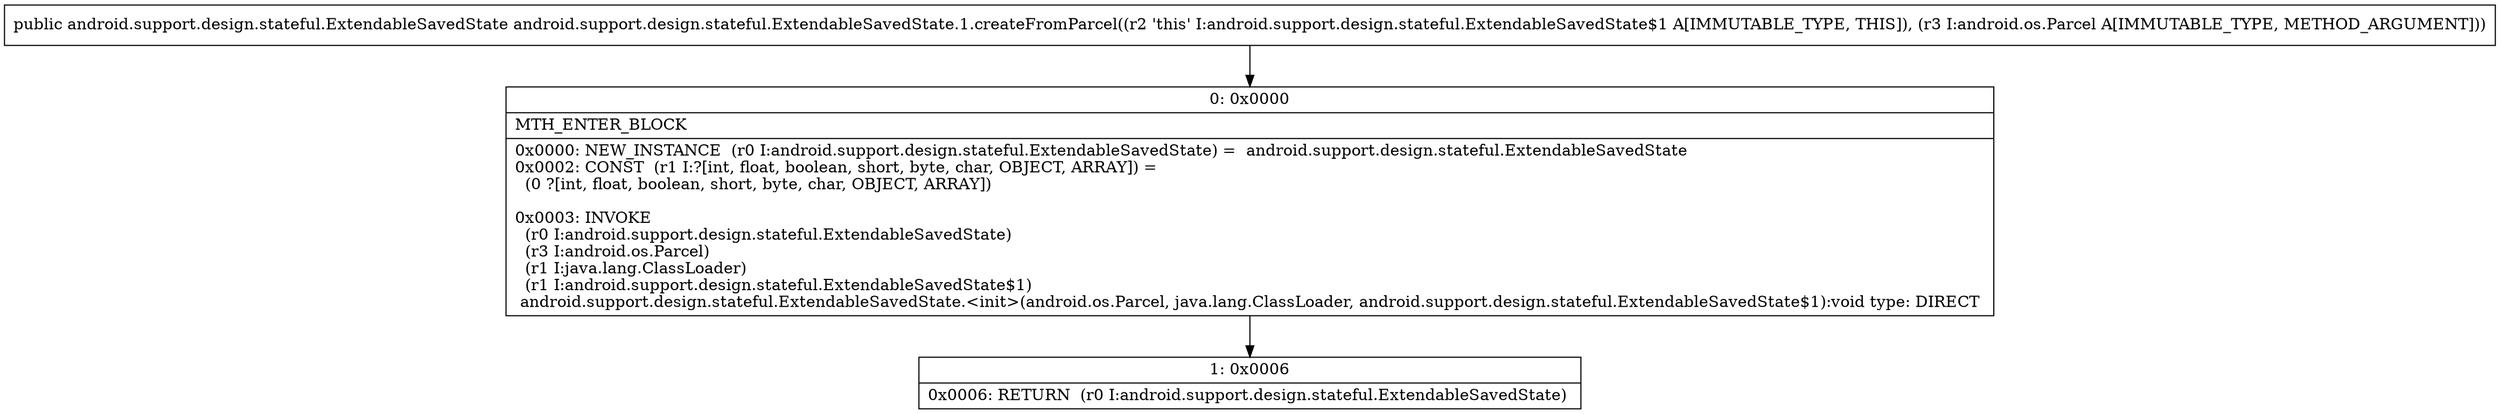 digraph "CFG forandroid.support.design.stateful.ExtendableSavedState.1.createFromParcel(Landroid\/os\/Parcel;)Landroid\/support\/design\/stateful\/ExtendableSavedState;" {
Node_0 [shape=record,label="{0\:\ 0x0000|MTH_ENTER_BLOCK\l|0x0000: NEW_INSTANCE  (r0 I:android.support.design.stateful.ExtendableSavedState) =  android.support.design.stateful.ExtendableSavedState \l0x0002: CONST  (r1 I:?[int, float, boolean, short, byte, char, OBJECT, ARRAY]) = \l  (0 ?[int, float, boolean, short, byte, char, OBJECT, ARRAY])\l \l0x0003: INVOKE  \l  (r0 I:android.support.design.stateful.ExtendableSavedState)\l  (r3 I:android.os.Parcel)\l  (r1 I:java.lang.ClassLoader)\l  (r1 I:android.support.design.stateful.ExtendableSavedState$1)\l android.support.design.stateful.ExtendableSavedState.\<init\>(android.os.Parcel, java.lang.ClassLoader, android.support.design.stateful.ExtendableSavedState$1):void type: DIRECT \l}"];
Node_1 [shape=record,label="{1\:\ 0x0006|0x0006: RETURN  (r0 I:android.support.design.stateful.ExtendableSavedState) \l}"];
MethodNode[shape=record,label="{public android.support.design.stateful.ExtendableSavedState android.support.design.stateful.ExtendableSavedState.1.createFromParcel((r2 'this' I:android.support.design.stateful.ExtendableSavedState$1 A[IMMUTABLE_TYPE, THIS]), (r3 I:android.os.Parcel A[IMMUTABLE_TYPE, METHOD_ARGUMENT])) }"];
MethodNode -> Node_0;
Node_0 -> Node_1;
}

